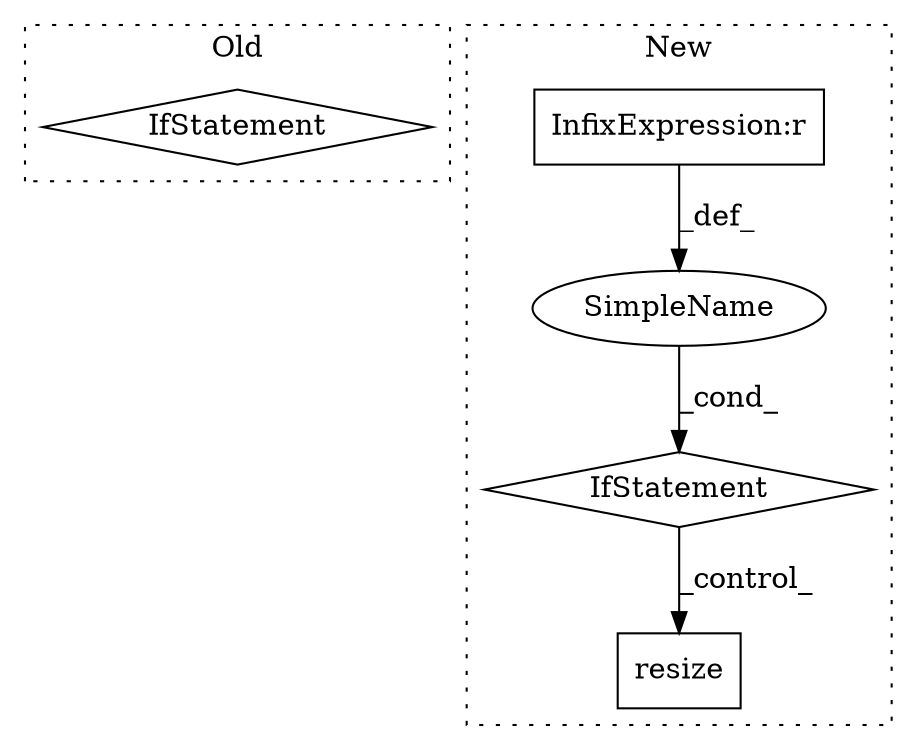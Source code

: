 digraph G {
subgraph cluster0 {
1 [label="IfStatement" a="25" s="17537,17561" l="4,2" shape="diamond"];
label = "Old";
style="dotted";
}
subgraph cluster1 {
2 [label="resize" a="32" s="15849,15870" l="7,1" shape="box"];
3 [label="IfStatement" a="25" s="15765,15804" l="4,2" shape="diamond"];
4 [label="SimpleName" a="42" s="" l="" shape="ellipse"];
5 [label="InfixExpression:r" a="27" s="15785" l="3" shape="box"];
label = "New";
style="dotted";
}
3 -> 2 [label="_control_"];
4 -> 3 [label="_cond_"];
5 -> 4 [label="_def_"];
}
